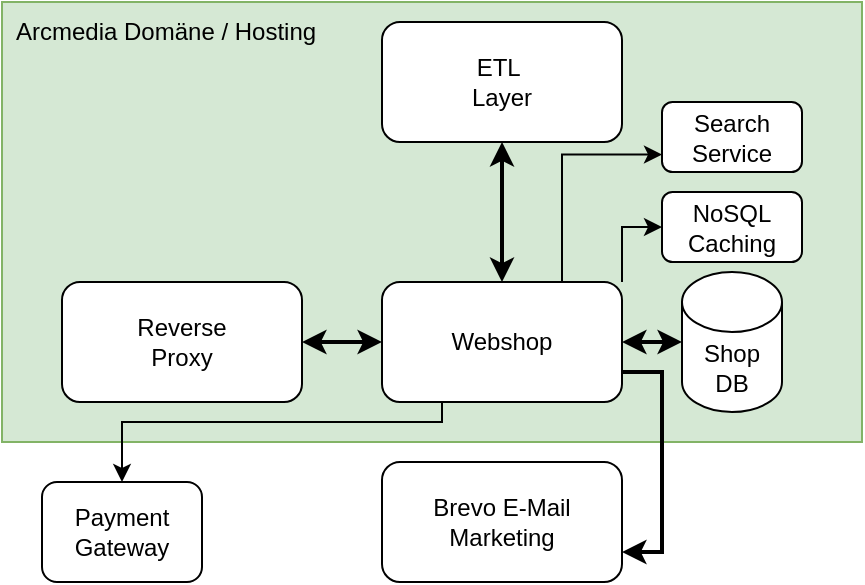 <mxfile version="25.0.3">
  <diagram name="Page-1" id="-N_JaO24lvqWADoLBfYY">
    <mxGraphModel dx="1080" dy="696" grid="1" gridSize="10" guides="1" tooltips="1" connect="1" arrows="1" fold="1" page="1" pageScale="1" pageWidth="850" pageHeight="1100" math="0" shadow="0">
      <root>
        <mxCell id="0" />
        <mxCell id="1" parent="0" />
        <mxCell id="j-qJBeYr4ZlMh-Ftab0K-2" value="" style="rounded=0;whiteSpace=wrap;html=1;fillColor=#d5e8d4;strokeColor=#82b366;" parent="1" vertex="1">
          <mxGeometry x="230" y="270" width="430" height="220" as="geometry" />
        </mxCell>
        <mxCell id="j-qJBeYr4ZlMh-Ftab0K-9" style="edgeStyle=orthogonalEdgeStyle;rounded=0;orthogonalLoop=1;jettySize=auto;html=1;exitX=0.5;exitY=0;exitDx=0;exitDy=0;entryX=0.5;entryY=1;entryDx=0;entryDy=0;startArrow=classic;startFill=1;strokeWidth=2;" parent="1" source="j-qJBeYr4ZlMh-Ftab0K-7" target="j-qJBeYr4ZlMh-Ftab0K-8" edge="1">
          <mxGeometry relative="1" as="geometry" />
        </mxCell>
        <mxCell id="j-qJBeYr4ZlMh-Ftab0K-39" style="edgeStyle=orthogonalEdgeStyle;rounded=0;orthogonalLoop=1;jettySize=auto;html=1;exitX=1;exitY=0.75;exitDx=0;exitDy=0;entryX=1;entryY=0.75;entryDx=0;entryDy=0;strokeWidth=2;" parent="1" source="j-qJBeYr4ZlMh-Ftab0K-7" target="j-qJBeYr4ZlMh-Ftab0K-38" edge="1">
          <mxGeometry relative="1" as="geometry" />
        </mxCell>
        <mxCell id="j-qJBeYr4ZlMh-Ftab0K-43" style="edgeStyle=orthogonalEdgeStyle;rounded=0;orthogonalLoop=1;jettySize=auto;html=1;exitX=0.75;exitY=0;exitDx=0;exitDy=0;entryX=0;entryY=0.75;entryDx=0;entryDy=0;" parent="1" source="j-qJBeYr4ZlMh-Ftab0K-7" target="j-qJBeYr4ZlMh-Ftab0K-42" edge="1">
          <mxGeometry relative="1" as="geometry" />
        </mxCell>
        <mxCell id="j-qJBeYr4ZlMh-Ftab0K-50" style="edgeStyle=orthogonalEdgeStyle;rounded=0;orthogonalLoop=1;jettySize=auto;html=1;exitX=0.25;exitY=1;exitDx=0;exitDy=0;entryX=0.5;entryY=0;entryDx=0;entryDy=0;" parent="1" source="j-qJBeYr4ZlMh-Ftab0K-7" target="j-qJBeYr4ZlMh-Ftab0K-48" edge="1">
          <mxGeometry relative="1" as="geometry">
            <Array as="points">
              <mxPoint x="450" y="480" />
              <mxPoint x="290" y="480" />
            </Array>
          </mxGeometry>
        </mxCell>
        <mxCell id="j-qJBeYr4ZlMh-Ftab0K-7" value="Webshop" style="rounded=1;whiteSpace=wrap;html=1;" parent="1" vertex="1">
          <mxGeometry x="420" y="410" width="120" height="60" as="geometry" />
        </mxCell>
        <mxCell id="j-qJBeYr4ZlMh-Ftab0K-8" value="ETL&amp;nbsp;&lt;div&gt;Layer&lt;/div&gt;" style="rounded=1;whiteSpace=wrap;html=1;" parent="1" vertex="1">
          <mxGeometry x="420" y="280" width="120" height="60" as="geometry" />
        </mxCell>
        <mxCell id="j-qJBeYr4ZlMh-Ftab0K-10" value="Shop&lt;div&gt;DB&lt;/div&gt;" style="shape=cylinder3;whiteSpace=wrap;html=1;boundedLbl=1;backgroundOutline=1;size=15;" parent="1" vertex="1">
          <mxGeometry x="570" y="405" width="50" height="70" as="geometry" />
        </mxCell>
        <mxCell id="j-qJBeYr4ZlMh-Ftab0K-11" style="edgeStyle=orthogonalEdgeStyle;rounded=0;orthogonalLoop=1;jettySize=auto;html=1;exitX=1;exitY=0.5;exitDx=0;exitDy=0;entryX=0;entryY=0.5;entryDx=0;entryDy=0;entryPerimeter=0;startArrow=classic;startFill=1;strokeWidth=2;" parent="1" source="j-qJBeYr4ZlMh-Ftab0K-7" target="j-qJBeYr4ZlMh-Ftab0K-10" edge="1">
          <mxGeometry relative="1" as="geometry" />
        </mxCell>
        <mxCell id="j-qJBeYr4ZlMh-Ftab0K-13" style="edgeStyle=orthogonalEdgeStyle;rounded=0;orthogonalLoop=1;jettySize=auto;html=1;exitX=1;exitY=0.5;exitDx=0;exitDy=0;entryX=0;entryY=0.5;entryDx=0;entryDy=0;startArrow=classic;startFill=1;strokeWidth=2;" parent="1" source="j-qJBeYr4ZlMh-Ftab0K-12" target="j-qJBeYr4ZlMh-Ftab0K-7" edge="1">
          <mxGeometry relative="1" as="geometry" />
        </mxCell>
        <mxCell id="j-qJBeYr4ZlMh-Ftab0K-12" value="Reverse&lt;div&gt;Proxy&lt;/div&gt;" style="rounded=1;whiteSpace=wrap;html=1;" parent="1" vertex="1">
          <mxGeometry x="260" y="410" width="120" height="60" as="geometry" />
        </mxCell>
        <mxCell id="j-qJBeYr4ZlMh-Ftab0K-35" value="Arcmedia Domäne / Hosting" style="text;html=1;align=left;verticalAlign=middle;whiteSpace=wrap;rounded=0;" parent="1" vertex="1">
          <mxGeometry x="235" y="270" width="190" height="30" as="geometry" />
        </mxCell>
        <mxCell id="j-qJBeYr4ZlMh-Ftab0K-38" value="Brevo E-Mail Marketing" style="rounded=1;whiteSpace=wrap;html=1;" parent="1" vertex="1">
          <mxGeometry x="420" y="500" width="120" height="60" as="geometry" />
        </mxCell>
        <mxCell id="j-qJBeYr4ZlMh-Ftab0K-41" style="edgeStyle=orthogonalEdgeStyle;rounded=0;orthogonalLoop=1;jettySize=auto;html=1;exitX=0;exitY=0.5;exitDx=0;exitDy=0;entryX=1;entryY=0;entryDx=0;entryDy=0;startArrow=classic;startFill=1;endArrow=none;endFill=0;" parent="1" source="j-qJBeYr4ZlMh-Ftab0K-40" target="j-qJBeYr4ZlMh-Ftab0K-7" edge="1">
          <mxGeometry relative="1" as="geometry" />
        </mxCell>
        <mxCell id="j-qJBeYr4ZlMh-Ftab0K-40" value="NoSQL Caching" style="rounded=1;whiteSpace=wrap;html=1;" parent="1" vertex="1">
          <mxGeometry x="560" y="365" width="70" height="35" as="geometry" />
        </mxCell>
        <mxCell id="j-qJBeYr4ZlMh-Ftab0K-42" value="Search Service" style="rounded=1;whiteSpace=wrap;html=1;" parent="1" vertex="1">
          <mxGeometry x="560" y="320" width="70" height="35" as="geometry" />
        </mxCell>
        <mxCell id="j-qJBeYr4ZlMh-Ftab0K-48" value="Payment Gateway" style="rounded=1;whiteSpace=wrap;html=1;" parent="1" vertex="1">
          <mxGeometry x="250" y="510" width="80" height="50" as="geometry" />
        </mxCell>
      </root>
    </mxGraphModel>
  </diagram>
</mxfile>
